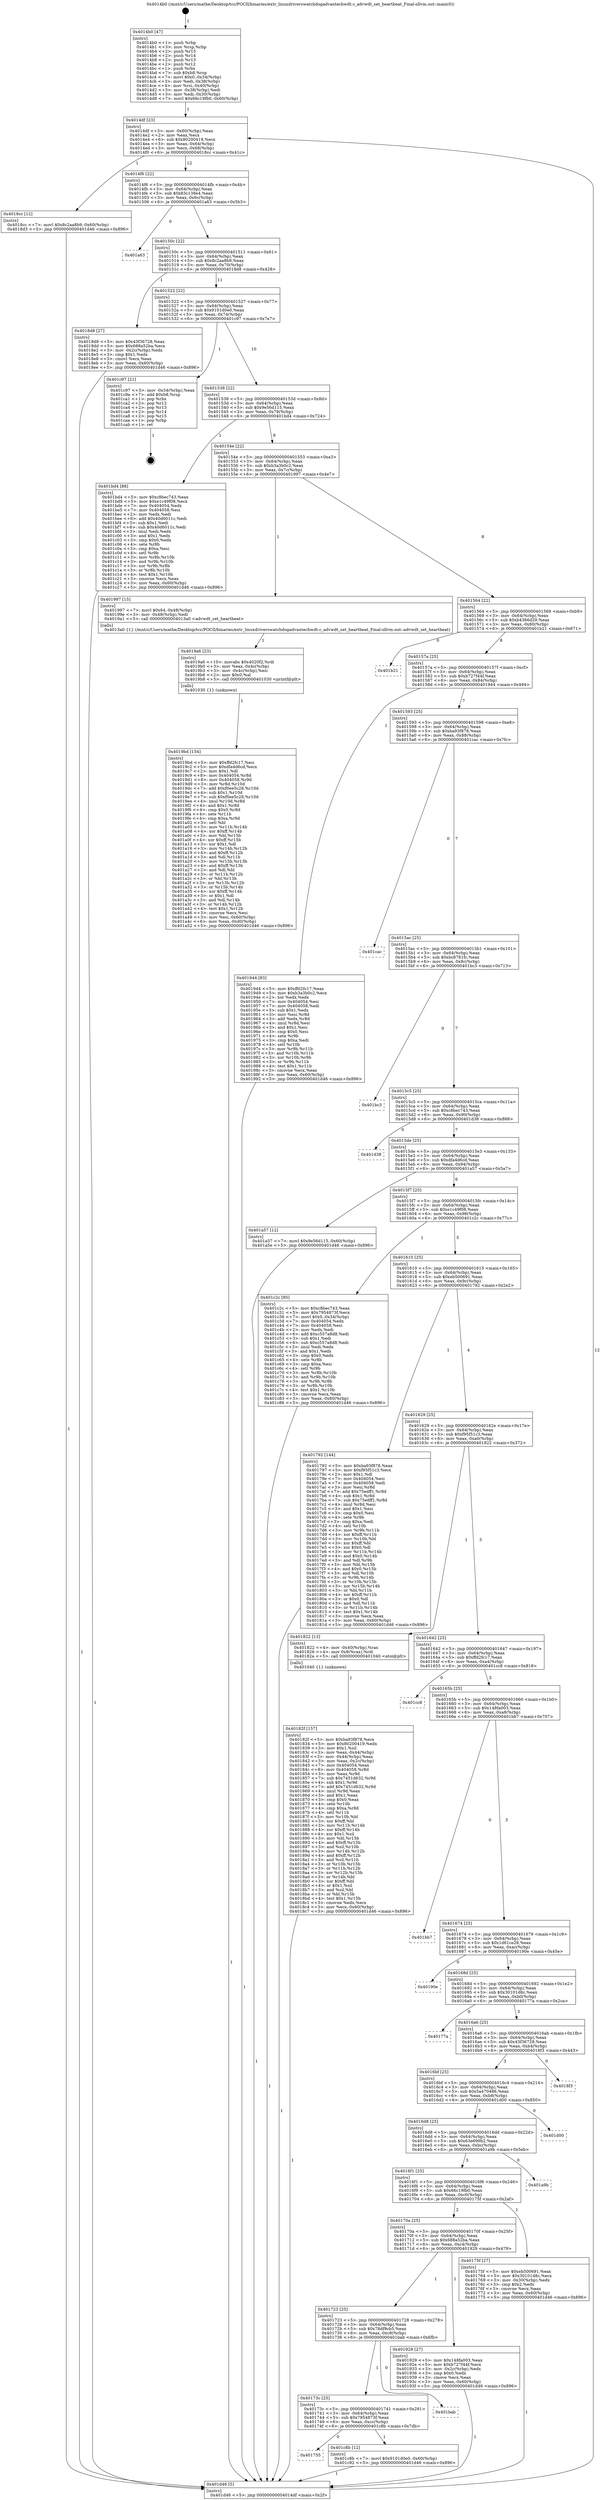 digraph "0x4014b0" {
  label = "0x4014b0 (/mnt/c/Users/mathe/Desktop/tcc/POCII/binaries/extr_linuxdriverswatchdogadvantechwdt.c_advwdt_set_heartbeat_Final-ollvm.out::main(0))"
  labelloc = "t"
  node[shape=record]

  Entry [label="",width=0.3,height=0.3,shape=circle,fillcolor=black,style=filled]
  "0x4014df" [label="{
     0x4014df [23]\l
     | [instrs]\l
     &nbsp;&nbsp;0x4014df \<+3\>: mov -0x60(%rbp),%eax\l
     &nbsp;&nbsp;0x4014e2 \<+2\>: mov %eax,%ecx\l
     &nbsp;&nbsp;0x4014e4 \<+6\>: sub $0x80200419,%ecx\l
     &nbsp;&nbsp;0x4014ea \<+3\>: mov %eax,-0x64(%rbp)\l
     &nbsp;&nbsp;0x4014ed \<+3\>: mov %ecx,-0x68(%rbp)\l
     &nbsp;&nbsp;0x4014f0 \<+6\>: je 00000000004018cc \<main+0x41c\>\l
  }"]
  "0x4018cc" [label="{
     0x4018cc [12]\l
     | [instrs]\l
     &nbsp;&nbsp;0x4018cc \<+7\>: movl $0x8c2aa8b9,-0x60(%rbp)\l
     &nbsp;&nbsp;0x4018d3 \<+5\>: jmp 0000000000401d46 \<main+0x896\>\l
  }"]
  "0x4014f6" [label="{
     0x4014f6 [22]\l
     | [instrs]\l
     &nbsp;&nbsp;0x4014f6 \<+5\>: jmp 00000000004014fb \<main+0x4b\>\l
     &nbsp;&nbsp;0x4014fb \<+3\>: mov -0x64(%rbp),%eax\l
     &nbsp;&nbsp;0x4014fe \<+5\>: sub $0x83c138e4,%eax\l
     &nbsp;&nbsp;0x401503 \<+3\>: mov %eax,-0x6c(%rbp)\l
     &nbsp;&nbsp;0x401506 \<+6\>: je 0000000000401a63 \<main+0x5b3\>\l
  }"]
  Exit [label="",width=0.3,height=0.3,shape=circle,fillcolor=black,style=filled,peripheries=2]
  "0x401a63" [label="{
     0x401a63\l
  }", style=dashed]
  "0x40150c" [label="{
     0x40150c [22]\l
     | [instrs]\l
     &nbsp;&nbsp;0x40150c \<+5\>: jmp 0000000000401511 \<main+0x61\>\l
     &nbsp;&nbsp;0x401511 \<+3\>: mov -0x64(%rbp),%eax\l
     &nbsp;&nbsp;0x401514 \<+5\>: sub $0x8c2aa8b9,%eax\l
     &nbsp;&nbsp;0x401519 \<+3\>: mov %eax,-0x70(%rbp)\l
     &nbsp;&nbsp;0x40151c \<+6\>: je 00000000004018d8 \<main+0x428\>\l
  }"]
  "0x401755" [label="{
     0x401755\l
  }", style=dashed]
  "0x4018d8" [label="{
     0x4018d8 [27]\l
     | [instrs]\l
     &nbsp;&nbsp;0x4018d8 \<+5\>: mov $0x43f36728,%eax\l
     &nbsp;&nbsp;0x4018dd \<+5\>: mov $0x688a52ba,%ecx\l
     &nbsp;&nbsp;0x4018e2 \<+3\>: mov -0x2c(%rbp),%edx\l
     &nbsp;&nbsp;0x4018e5 \<+3\>: cmp $0x1,%edx\l
     &nbsp;&nbsp;0x4018e8 \<+3\>: cmovl %ecx,%eax\l
     &nbsp;&nbsp;0x4018eb \<+3\>: mov %eax,-0x60(%rbp)\l
     &nbsp;&nbsp;0x4018ee \<+5\>: jmp 0000000000401d46 \<main+0x896\>\l
  }"]
  "0x401522" [label="{
     0x401522 [22]\l
     | [instrs]\l
     &nbsp;&nbsp;0x401522 \<+5\>: jmp 0000000000401527 \<main+0x77\>\l
     &nbsp;&nbsp;0x401527 \<+3\>: mov -0x64(%rbp),%eax\l
     &nbsp;&nbsp;0x40152a \<+5\>: sub $0x9101d0e0,%eax\l
     &nbsp;&nbsp;0x40152f \<+3\>: mov %eax,-0x74(%rbp)\l
     &nbsp;&nbsp;0x401532 \<+6\>: je 0000000000401c97 \<main+0x7e7\>\l
  }"]
  "0x401c8b" [label="{
     0x401c8b [12]\l
     | [instrs]\l
     &nbsp;&nbsp;0x401c8b \<+7\>: movl $0x9101d0e0,-0x60(%rbp)\l
     &nbsp;&nbsp;0x401c92 \<+5\>: jmp 0000000000401d46 \<main+0x896\>\l
  }"]
  "0x401c97" [label="{
     0x401c97 [21]\l
     | [instrs]\l
     &nbsp;&nbsp;0x401c97 \<+3\>: mov -0x34(%rbp),%eax\l
     &nbsp;&nbsp;0x401c9a \<+7\>: add $0xb8,%rsp\l
     &nbsp;&nbsp;0x401ca1 \<+1\>: pop %rbx\l
     &nbsp;&nbsp;0x401ca2 \<+2\>: pop %r12\l
     &nbsp;&nbsp;0x401ca4 \<+2\>: pop %r13\l
     &nbsp;&nbsp;0x401ca6 \<+2\>: pop %r14\l
     &nbsp;&nbsp;0x401ca8 \<+2\>: pop %r15\l
     &nbsp;&nbsp;0x401caa \<+1\>: pop %rbp\l
     &nbsp;&nbsp;0x401cab \<+1\>: ret\l
  }"]
  "0x401538" [label="{
     0x401538 [22]\l
     | [instrs]\l
     &nbsp;&nbsp;0x401538 \<+5\>: jmp 000000000040153d \<main+0x8d\>\l
     &nbsp;&nbsp;0x40153d \<+3\>: mov -0x64(%rbp),%eax\l
     &nbsp;&nbsp;0x401540 \<+5\>: sub $0x9e56d115,%eax\l
     &nbsp;&nbsp;0x401545 \<+3\>: mov %eax,-0x78(%rbp)\l
     &nbsp;&nbsp;0x401548 \<+6\>: je 0000000000401bd4 \<main+0x724\>\l
  }"]
  "0x40173c" [label="{
     0x40173c [25]\l
     | [instrs]\l
     &nbsp;&nbsp;0x40173c \<+5\>: jmp 0000000000401741 \<main+0x291\>\l
     &nbsp;&nbsp;0x401741 \<+3\>: mov -0x64(%rbp),%eax\l
     &nbsp;&nbsp;0x401744 \<+5\>: sub $0x7954873f,%eax\l
     &nbsp;&nbsp;0x401749 \<+6\>: mov %eax,-0xcc(%rbp)\l
     &nbsp;&nbsp;0x40174f \<+6\>: je 0000000000401c8b \<main+0x7db\>\l
  }"]
  "0x401bd4" [label="{
     0x401bd4 [88]\l
     | [instrs]\l
     &nbsp;&nbsp;0x401bd4 \<+5\>: mov $0xc8bec743,%eax\l
     &nbsp;&nbsp;0x401bd9 \<+5\>: mov $0xe1c49f08,%ecx\l
     &nbsp;&nbsp;0x401bde \<+7\>: mov 0x404054,%edx\l
     &nbsp;&nbsp;0x401be5 \<+7\>: mov 0x404058,%esi\l
     &nbsp;&nbsp;0x401bec \<+2\>: mov %edx,%edi\l
     &nbsp;&nbsp;0x401bee \<+6\>: add $0x40d6011c,%edi\l
     &nbsp;&nbsp;0x401bf4 \<+3\>: sub $0x1,%edi\l
     &nbsp;&nbsp;0x401bf7 \<+6\>: sub $0x40d6011c,%edi\l
     &nbsp;&nbsp;0x401bfd \<+3\>: imul %edi,%edx\l
     &nbsp;&nbsp;0x401c00 \<+3\>: and $0x1,%edx\l
     &nbsp;&nbsp;0x401c03 \<+3\>: cmp $0x0,%edx\l
     &nbsp;&nbsp;0x401c06 \<+4\>: sete %r8b\l
     &nbsp;&nbsp;0x401c0a \<+3\>: cmp $0xa,%esi\l
     &nbsp;&nbsp;0x401c0d \<+4\>: setl %r9b\l
     &nbsp;&nbsp;0x401c11 \<+3\>: mov %r8b,%r10b\l
     &nbsp;&nbsp;0x401c14 \<+3\>: and %r9b,%r10b\l
     &nbsp;&nbsp;0x401c17 \<+3\>: xor %r9b,%r8b\l
     &nbsp;&nbsp;0x401c1a \<+3\>: or %r8b,%r10b\l
     &nbsp;&nbsp;0x401c1d \<+4\>: test $0x1,%r10b\l
     &nbsp;&nbsp;0x401c21 \<+3\>: cmovne %ecx,%eax\l
     &nbsp;&nbsp;0x401c24 \<+3\>: mov %eax,-0x60(%rbp)\l
     &nbsp;&nbsp;0x401c27 \<+5\>: jmp 0000000000401d46 \<main+0x896\>\l
  }"]
  "0x40154e" [label="{
     0x40154e [22]\l
     | [instrs]\l
     &nbsp;&nbsp;0x40154e \<+5\>: jmp 0000000000401553 \<main+0xa3\>\l
     &nbsp;&nbsp;0x401553 \<+3\>: mov -0x64(%rbp),%eax\l
     &nbsp;&nbsp;0x401556 \<+5\>: sub $0xb3a3b0c2,%eax\l
     &nbsp;&nbsp;0x40155b \<+3\>: mov %eax,-0x7c(%rbp)\l
     &nbsp;&nbsp;0x40155e \<+6\>: je 0000000000401997 \<main+0x4e7\>\l
  }"]
  "0x401bab" [label="{
     0x401bab\l
  }", style=dashed]
  "0x401997" [label="{
     0x401997 [15]\l
     | [instrs]\l
     &nbsp;&nbsp;0x401997 \<+7\>: movl $0x64,-0x48(%rbp)\l
     &nbsp;&nbsp;0x40199e \<+3\>: mov -0x48(%rbp),%edi\l
     &nbsp;&nbsp;0x4019a1 \<+5\>: call 00000000004013a0 \<advwdt_set_heartbeat\>\l
     | [calls]\l
     &nbsp;&nbsp;0x4013a0 \{1\} (/mnt/c/Users/mathe/Desktop/tcc/POCII/binaries/extr_linuxdriverswatchdogadvantechwdt.c_advwdt_set_heartbeat_Final-ollvm.out::advwdt_set_heartbeat)\l
  }"]
  "0x401564" [label="{
     0x401564 [22]\l
     | [instrs]\l
     &nbsp;&nbsp;0x401564 \<+5\>: jmp 0000000000401569 \<main+0xb9\>\l
     &nbsp;&nbsp;0x401569 \<+3\>: mov -0x64(%rbp),%eax\l
     &nbsp;&nbsp;0x40156c \<+5\>: sub $0xb4366d29,%eax\l
     &nbsp;&nbsp;0x401571 \<+3\>: mov %eax,-0x80(%rbp)\l
     &nbsp;&nbsp;0x401574 \<+6\>: je 0000000000401b21 \<main+0x671\>\l
  }"]
  "0x4019bd" [label="{
     0x4019bd [154]\l
     | [instrs]\l
     &nbsp;&nbsp;0x4019bd \<+5\>: mov $0xffd2fc17,%esi\l
     &nbsp;&nbsp;0x4019c2 \<+5\>: mov $0xdfa4d6cd,%ecx\l
     &nbsp;&nbsp;0x4019c7 \<+2\>: mov $0x1,%dl\l
     &nbsp;&nbsp;0x4019c9 \<+8\>: mov 0x404054,%r8d\l
     &nbsp;&nbsp;0x4019d1 \<+8\>: mov 0x404058,%r9d\l
     &nbsp;&nbsp;0x4019d9 \<+3\>: mov %r8d,%r10d\l
     &nbsp;&nbsp;0x4019dc \<+7\>: add $0xf0ee5c28,%r10d\l
     &nbsp;&nbsp;0x4019e3 \<+4\>: sub $0x1,%r10d\l
     &nbsp;&nbsp;0x4019e7 \<+7\>: sub $0xf0ee5c28,%r10d\l
     &nbsp;&nbsp;0x4019ee \<+4\>: imul %r10d,%r8d\l
     &nbsp;&nbsp;0x4019f2 \<+4\>: and $0x1,%r8d\l
     &nbsp;&nbsp;0x4019f6 \<+4\>: cmp $0x0,%r8d\l
     &nbsp;&nbsp;0x4019fa \<+4\>: sete %r11b\l
     &nbsp;&nbsp;0x4019fe \<+4\>: cmp $0xa,%r9d\l
     &nbsp;&nbsp;0x401a02 \<+3\>: setl %bl\l
     &nbsp;&nbsp;0x401a05 \<+3\>: mov %r11b,%r14b\l
     &nbsp;&nbsp;0x401a08 \<+4\>: xor $0xff,%r14b\l
     &nbsp;&nbsp;0x401a0c \<+3\>: mov %bl,%r15b\l
     &nbsp;&nbsp;0x401a0f \<+4\>: xor $0xff,%r15b\l
     &nbsp;&nbsp;0x401a13 \<+3\>: xor $0x1,%dl\l
     &nbsp;&nbsp;0x401a16 \<+3\>: mov %r14b,%r12b\l
     &nbsp;&nbsp;0x401a19 \<+4\>: and $0xff,%r12b\l
     &nbsp;&nbsp;0x401a1d \<+3\>: and %dl,%r11b\l
     &nbsp;&nbsp;0x401a20 \<+3\>: mov %r15b,%r13b\l
     &nbsp;&nbsp;0x401a23 \<+4\>: and $0xff,%r13b\l
     &nbsp;&nbsp;0x401a27 \<+2\>: and %dl,%bl\l
     &nbsp;&nbsp;0x401a29 \<+3\>: or %r11b,%r12b\l
     &nbsp;&nbsp;0x401a2c \<+3\>: or %bl,%r13b\l
     &nbsp;&nbsp;0x401a2f \<+3\>: xor %r13b,%r12b\l
     &nbsp;&nbsp;0x401a32 \<+3\>: or %r15b,%r14b\l
     &nbsp;&nbsp;0x401a35 \<+4\>: xor $0xff,%r14b\l
     &nbsp;&nbsp;0x401a39 \<+3\>: or $0x1,%dl\l
     &nbsp;&nbsp;0x401a3c \<+3\>: and %dl,%r14b\l
     &nbsp;&nbsp;0x401a3f \<+3\>: or %r14b,%r12b\l
     &nbsp;&nbsp;0x401a42 \<+4\>: test $0x1,%r12b\l
     &nbsp;&nbsp;0x401a46 \<+3\>: cmovne %ecx,%esi\l
     &nbsp;&nbsp;0x401a49 \<+3\>: mov %esi,-0x60(%rbp)\l
     &nbsp;&nbsp;0x401a4c \<+6\>: mov %eax,-0xd0(%rbp)\l
     &nbsp;&nbsp;0x401a52 \<+5\>: jmp 0000000000401d46 \<main+0x896\>\l
  }"]
  "0x401b21" [label="{
     0x401b21\l
  }", style=dashed]
  "0x40157a" [label="{
     0x40157a [25]\l
     | [instrs]\l
     &nbsp;&nbsp;0x40157a \<+5\>: jmp 000000000040157f \<main+0xcf\>\l
     &nbsp;&nbsp;0x40157f \<+3\>: mov -0x64(%rbp),%eax\l
     &nbsp;&nbsp;0x401582 \<+5\>: sub $0xb727f44f,%eax\l
     &nbsp;&nbsp;0x401587 \<+6\>: mov %eax,-0x84(%rbp)\l
     &nbsp;&nbsp;0x40158d \<+6\>: je 0000000000401944 \<main+0x494\>\l
  }"]
  "0x4019a6" [label="{
     0x4019a6 [23]\l
     | [instrs]\l
     &nbsp;&nbsp;0x4019a6 \<+10\>: movabs $0x4020f2,%rdi\l
     &nbsp;&nbsp;0x4019b0 \<+3\>: mov %eax,-0x4c(%rbp)\l
     &nbsp;&nbsp;0x4019b3 \<+3\>: mov -0x4c(%rbp),%esi\l
     &nbsp;&nbsp;0x4019b6 \<+2\>: mov $0x0,%al\l
     &nbsp;&nbsp;0x4019b8 \<+5\>: call 0000000000401030 \<printf@plt\>\l
     | [calls]\l
     &nbsp;&nbsp;0x401030 \{1\} (unknown)\l
  }"]
  "0x401944" [label="{
     0x401944 [83]\l
     | [instrs]\l
     &nbsp;&nbsp;0x401944 \<+5\>: mov $0xffd2fc17,%eax\l
     &nbsp;&nbsp;0x401949 \<+5\>: mov $0xb3a3b0c2,%ecx\l
     &nbsp;&nbsp;0x40194e \<+2\>: xor %edx,%edx\l
     &nbsp;&nbsp;0x401950 \<+7\>: mov 0x404054,%esi\l
     &nbsp;&nbsp;0x401957 \<+7\>: mov 0x404058,%edi\l
     &nbsp;&nbsp;0x40195e \<+3\>: sub $0x1,%edx\l
     &nbsp;&nbsp;0x401961 \<+3\>: mov %esi,%r8d\l
     &nbsp;&nbsp;0x401964 \<+3\>: add %edx,%r8d\l
     &nbsp;&nbsp;0x401967 \<+4\>: imul %r8d,%esi\l
     &nbsp;&nbsp;0x40196b \<+3\>: and $0x1,%esi\l
     &nbsp;&nbsp;0x40196e \<+3\>: cmp $0x0,%esi\l
     &nbsp;&nbsp;0x401971 \<+4\>: sete %r9b\l
     &nbsp;&nbsp;0x401975 \<+3\>: cmp $0xa,%edi\l
     &nbsp;&nbsp;0x401978 \<+4\>: setl %r10b\l
     &nbsp;&nbsp;0x40197c \<+3\>: mov %r9b,%r11b\l
     &nbsp;&nbsp;0x40197f \<+3\>: and %r10b,%r11b\l
     &nbsp;&nbsp;0x401982 \<+3\>: xor %r10b,%r9b\l
     &nbsp;&nbsp;0x401985 \<+3\>: or %r9b,%r11b\l
     &nbsp;&nbsp;0x401988 \<+4\>: test $0x1,%r11b\l
     &nbsp;&nbsp;0x40198c \<+3\>: cmovne %ecx,%eax\l
     &nbsp;&nbsp;0x40198f \<+3\>: mov %eax,-0x60(%rbp)\l
     &nbsp;&nbsp;0x401992 \<+5\>: jmp 0000000000401d46 \<main+0x896\>\l
  }"]
  "0x401593" [label="{
     0x401593 [25]\l
     | [instrs]\l
     &nbsp;&nbsp;0x401593 \<+5\>: jmp 0000000000401598 \<main+0xe8\>\l
     &nbsp;&nbsp;0x401598 \<+3\>: mov -0x64(%rbp),%eax\l
     &nbsp;&nbsp;0x40159b \<+5\>: sub $0xba93f878,%eax\l
     &nbsp;&nbsp;0x4015a0 \<+6\>: mov %eax,-0x88(%rbp)\l
     &nbsp;&nbsp;0x4015a6 \<+6\>: je 0000000000401cac \<main+0x7fc\>\l
  }"]
  "0x401723" [label="{
     0x401723 [25]\l
     | [instrs]\l
     &nbsp;&nbsp;0x401723 \<+5\>: jmp 0000000000401728 \<main+0x278\>\l
     &nbsp;&nbsp;0x401728 \<+3\>: mov -0x64(%rbp),%eax\l
     &nbsp;&nbsp;0x40172b \<+5\>: sub $0x78df9cb5,%eax\l
     &nbsp;&nbsp;0x401730 \<+6\>: mov %eax,-0xc8(%rbp)\l
     &nbsp;&nbsp;0x401736 \<+6\>: je 0000000000401bab \<main+0x6fb\>\l
  }"]
  "0x401cac" [label="{
     0x401cac\l
  }", style=dashed]
  "0x4015ac" [label="{
     0x4015ac [25]\l
     | [instrs]\l
     &nbsp;&nbsp;0x4015ac \<+5\>: jmp 00000000004015b1 \<main+0x101\>\l
     &nbsp;&nbsp;0x4015b1 \<+3\>: mov -0x64(%rbp),%eax\l
     &nbsp;&nbsp;0x4015b4 \<+5\>: sub $0xbc8781fc,%eax\l
     &nbsp;&nbsp;0x4015b9 \<+6\>: mov %eax,-0x8c(%rbp)\l
     &nbsp;&nbsp;0x4015bf \<+6\>: je 0000000000401bc3 \<main+0x713\>\l
  }"]
  "0x401929" [label="{
     0x401929 [27]\l
     | [instrs]\l
     &nbsp;&nbsp;0x401929 \<+5\>: mov $0x148fa003,%eax\l
     &nbsp;&nbsp;0x40192e \<+5\>: mov $0xb727f44f,%ecx\l
     &nbsp;&nbsp;0x401933 \<+3\>: mov -0x2c(%rbp),%edx\l
     &nbsp;&nbsp;0x401936 \<+3\>: cmp $0x0,%edx\l
     &nbsp;&nbsp;0x401939 \<+3\>: cmove %ecx,%eax\l
     &nbsp;&nbsp;0x40193c \<+3\>: mov %eax,-0x60(%rbp)\l
     &nbsp;&nbsp;0x40193f \<+5\>: jmp 0000000000401d46 \<main+0x896\>\l
  }"]
  "0x401bc3" [label="{
     0x401bc3\l
  }", style=dashed]
  "0x4015c5" [label="{
     0x4015c5 [25]\l
     | [instrs]\l
     &nbsp;&nbsp;0x4015c5 \<+5\>: jmp 00000000004015ca \<main+0x11a\>\l
     &nbsp;&nbsp;0x4015ca \<+3\>: mov -0x64(%rbp),%eax\l
     &nbsp;&nbsp;0x4015cd \<+5\>: sub $0xc8bec743,%eax\l
     &nbsp;&nbsp;0x4015d2 \<+6\>: mov %eax,-0x90(%rbp)\l
     &nbsp;&nbsp;0x4015d8 \<+6\>: je 0000000000401d38 \<main+0x888\>\l
  }"]
  "0x40182f" [label="{
     0x40182f [157]\l
     | [instrs]\l
     &nbsp;&nbsp;0x40182f \<+5\>: mov $0xba93f878,%ecx\l
     &nbsp;&nbsp;0x401834 \<+5\>: mov $0x80200419,%edx\l
     &nbsp;&nbsp;0x401839 \<+3\>: mov $0x1,%sil\l
     &nbsp;&nbsp;0x40183c \<+3\>: mov %eax,-0x44(%rbp)\l
     &nbsp;&nbsp;0x40183f \<+3\>: mov -0x44(%rbp),%eax\l
     &nbsp;&nbsp;0x401842 \<+3\>: mov %eax,-0x2c(%rbp)\l
     &nbsp;&nbsp;0x401845 \<+7\>: mov 0x404054,%eax\l
     &nbsp;&nbsp;0x40184c \<+8\>: mov 0x404058,%r8d\l
     &nbsp;&nbsp;0x401854 \<+3\>: mov %eax,%r9d\l
     &nbsp;&nbsp;0x401857 \<+7\>: sub $0x7451d632,%r9d\l
     &nbsp;&nbsp;0x40185e \<+4\>: sub $0x1,%r9d\l
     &nbsp;&nbsp;0x401862 \<+7\>: add $0x7451d632,%r9d\l
     &nbsp;&nbsp;0x401869 \<+4\>: imul %r9d,%eax\l
     &nbsp;&nbsp;0x40186d \<+3\>: and $0x1,%eax\l
     &nbsp;&nbsp;0x401870 \<+3\>: cmp $0x0,%eax\l
     &nbsp;&nbsp;0x401873 \<+4\>: sete %r10b\l
     &nbsp;&nbsp;0x401877 \<+4\>: cmp $0xa,%r8d\l
     &nbsp;&nbsp;0x40187b \<+4\>: setl %r11b\l
     &nbsp;&nbsp;0x40187f \<+3\>: mov %r10b,%bl\l
     &nbsp;&nbsp;0x401882 \<+3\>: xor $0xff,%bl\l
     &nbsp;&nbsp;0x401885 \<+3\>: mov %r11b,%r14b\l
     &nbsp;&nbsp;0x401888 \<+4\>: xor $0xff,%r14b\l
     &nbsp;&nbsp;0x40188c \<+4\>: xor $0x1,%sil\l
     &nbsp;&nbsp;0x401890 \<+3\>: mov %bl,%r15b\l
     &nbsp;&nbsp;0x401893 \<+4\>: and $0xff,%r15b\l
     &nbsp;&nbsp;0x401897 \<+3\>: and %sil,%r10b\l
     &nbsp;&nbsp;0x40189a \<+3\>: mov %r14b,%r12b\l
     &nbsp;&nbsp;0x40189d \<+4\>: and $0xff,%r12b\l
     &nbsp;&nbsp;0x4018a1 \<+3\>: and %sil,%r11b\l
     &nbsp;&nbsp;0x4018a4 \<+3\>: or %r10b,%r15b\l
     &nbsp;&nbsp;0x4018a7 \<+3\>: or %r11b,%r12b\l
     &nbsp;&nbsp;0x4018aa \<+3\>: xor %r12b,%r15b\l
     &nbsp;&nbsp;0x4018ad \<+3\>: or %r14b,%bl\l
     &nbsp;&nbsp;0x4018b0 \<+3\>: xor $0xff,%bl\l
     &nbsp;&nbsp;0x4018b3 \<+4\>: or $0x1,%sil\l
     &nbsp;&nbsp;0x4018b7 \<+3\>: and %sil,%bl\l
     &nbsp;&nbsp;0x4018ba \<+3\>: or %bl,%r15b\l
     &nbsp;&nbsp;0x4018bd \<+4\>: test $0x1,%r15b\l
     &nbsp;&nbsp;0x4018c1 \<+3\>: cmovne %edx,%ecx\l
     &nbsp;&nbsp;0x4018c4 \<+3\>: mov %ecx,-0x60(%rbp)\l
     &nbsp;&nbsp;0x4018c7 \<+5\>: jmp 0000000000401d46 \<main+0x896\>\l
  }"]
  "0x401d38" [label="{
     0x401d38\l
  }", style=dashed]
  "0x4015de" [label="{
     0x4015de [25]\l
     | [instrs]\l
     &nbsp;&nbsp;0x4015de \<+5\>: jmp 00000000004015e3 \<main+0x133\>\l
     &nbsp;&nbsp;0x4015e3 \<+3\>: mov -0x64(%rbp),%eax\l
     &nbsp;&nbsp;0x4015e6 \<+5\>: sub $0xdfa4d6cd,%eax\l
     &nbsp;&nbsp;0x4015eb \<+6\>: mov %eax,-0x94(%rbp)\l
     &nbsp;&nbsp;0x4015f1 \<+6\>: je 0000000000401a57 \<main+0x5a7\>\l
  }"]
  "0x4014b0" [label="{
     0x4014b0 [47]\l
     | [instrs]\l
     &nbsp;&nbsp;0x4014b0 \<+1\>: push %rbp\l
     &nbsp;&nbsp;0x4014b1 \<+3\>: mov %rsp,%rbp\l
     &nbsp;&nbsp;0x4014b4 \<+2\>: push %r15\l
     &nbsp;&nbsp;0x4014b6 \<+2\>: push %r14\l
     &nbsp;&nbsp;0x4014b8 \<+2\>: push %r13\l
     &nbsp;&nbsp;0x4014ba \<+2\>: push %r12\l
     &nbsp;&nbsp;0x4014bc \<+1\>: push %rbx\l
     &nbsp;&nbsp;0x4014bd \<+7\>: sub $0xb8,%rsp\l
     &nbsp;&nbsp;0x4014c4 \<+7\>: movl $0x0,-0x34(%rbp)\l
     &nbsp;&nbsp;0x4014cb \<+3\>: mov %edi,-0x38(%rbp)\l
     &nbsp;&nbsp;0x4014ce \<+4\>: mov %rsi,-0x40(%rbp)\l
     &nbsp;&nbsp;0x4014d2 \<+3\>: mov -0x38(%rbp),%edi\l
     &nbsp;&nbsp;0x4014d5 \<+3\>: mov %edi,-0x30(%rbp)\l
     &nbsp;&nbsp;0x4014d8 \<+7\>: movl $0x66c19fb0,-0x60(%rbp)\l
  }"]
  "0x401a57" [label="{
     0x401a57 [12]\l
     | [instrs]\l
     &nbsp;&nbsp;0x401a57 \<+7\>: movl $0x9e56d115,-0x60(%rbp)\l
     &nbsp;&nbsp;0x401a5e \<+5\>: jmp 0000000000401d46 \<main+0x896\>\l
  }"]
  "0x4015f7" [label="{
     0x4015f7 [25]\l
     | [instrs]\l
     &nbsp;&nbsp;0x4015f7 \<+5\>: jmp 00000000004015fc \<main+0x14c\>\l
     &nbsp;&nbsp;0x4015fc \<+3\>: mov -0x64(%rbp),%eax\l
     &nbsp;&nbsp;0x4015ff \<+5\>: sub $0xe1c49f08,%eax\l
     &nbsp;&nbsp;0x401604 \<+6\>: mov %eax,-0x98(%rbp)\l
     &nbsp;&nbsp;0x40160a \<+6\>: je 0000000000401c2c \<main+0x77c\>\l
  }"]
  "0x401d46" [label="{
     0x401d46 [5]\l
     | [instrs]\l
     &nbsp;&nbsp;0x401d46 \<+5\>: jmp 00000000004014df \<main+0x2f\>\l
  }"]
  "0x401c2c" [label="{
     0x401c2c [95]\l
     | [instrs]\l
     &nbsp;&nbsp;0x401c2c \<+5\>: mov $0xc8bec743,%eax\l
     &nbsp;&nbsp;0x401c31 \<+5\>: mov $0x7954873f,%ecx\l
     &nbsp;&nbsp;0x401c36 \<+7\>: movl $0x0,-0x34(%rbp)\l
     &nbsp;&nbsp;0x401c3d \<+7\>: mov 0x404054,%edx\l
     &nbsp;&nbsp;0x401c44 \<+7\>: mov 0x404058,%esi\l
     &nbsp;&nbsp;0x401c4b \<+2\>: mov %edx,%edi\l
     &nbsp;&nbsp;0x401c4d \<+6\>: add $0xc557a8d8,%edi\l
     &nbsp;&nbsp;0x401c53 \<+3\>: sub $0x1,%edi\l
     &nbsp;&nbsp;0x401c56 \<+6\>: sub $0xc557a8d8,%edi\l
     &nbsp;&nbsp;0x401c5c \<+3\>: imul %edi,%edx\l
     &nbsp;&nbsp;0x401c5f \<+3\>: and $0x1,%edx\l
     &nbsp;&nbsp;0x401c62 \<+3\>: cmp $0x0,%edx\l
     &nbsp;&nbsp;0x401c65 \<+4\>: sete %r8b\l
     &nbsp;&nbsp;0x401c69 \<+3\>: cmp $0xa,%esi\l
     &nbsp;&nbsp;0x401c6c \<+4\>: setl %r9b\l
     &nbsp;&nbsp;0x401c70 \<+3\>: mov %r8b,%r10b\l
     &nbsp;&nbsp;0x401c73 \<+3\>: and %r9b,%r10b\l
     &nbsp;&nbsp;0x401c76 \<+3\>: xor %r9b,%r8b\l
     &nbsp;&nbsp;0x401c79 \<+3\>: or %r8b,%r10b\l
     &nbsp;&nbsp;0x401c7c \<+4\>: test $0x1,%r10b\l
     &nbsp;&nbsp;0x401c80 \<+3\>: cmovne %ecx,%eax\l
     &nbsp;&nbsp;0x401c83 \<+3\>: mov %eax,-0x60(%rbp)\l
     &nbsp;&nbsp;0x401c86 \<+5\>: jmp 0000000000401d46 \<main+0x896\>\l
  }"]
  "0x401610" [label="{
     0x401610 [25]\l
     | [instrs]\l
     &nbsp;&nbsp;0x401610 \<+5\>: jmp 0000000000401615 \<main+0x165\>\l
     &nbsp;&nbsp;0x401615 \<+3\>: mov -0x64(%rbp),%eax\l
     &nbsp;&nbsp;0x401618 \<+5\>: sub $0xeb500691,%eax\l
     &nbsp;&nbsp;0x40161d \<+6\>: mov %eax,-0x9c(%rbp)\l
     &nbsp;&nbsp;0x401623 \<+6\>: je 0000000000401792 \<main+0x2e2\>\l
  }"]
  "0x40170a" [label="{
     0x40170a [25]\l
     | [instrs]\l
     &nbsp;&nbsp;0x40170a \<+5\>: jmp 000000000040170f \<main+0x25f\>\l
     &nbsp;&nbsp;0x40170f \<+3\>: mov -0x64(%rbp),%eax\l
     &nbsp;&nbsp;0x401712 \<+5\>: sub $0x688a52ba,%eax\l
     &nbsp;&nbsp;0x401717 \<+6\>: mov %eax,-0xc4(%rbp)\l
     &nbsp;&nbsp;0x40171d \<+6\>: je 0000000000401929 \<main+0x479\>\l
  }"]
  "0x401792" [label="{
     0x401792 [144]\l
     | [instrs]\l
     &nbsp;&nbsp;0x401792 \<+5\>: mov $0xba93f878,%eax\l
     &nbsp;&nbsp;0x401797 \<+5\>: mov $0xf95f51c3,%ecx\l
     &nbsp;&nbsp;0x40179c \<+2\>: mov $0x1,%dl\l
     &nbsp;&nbsp;0x40179e \<+7\>: mov 0x404054,%esi\l
     &nbsp;&nbsp;0x4017a5 \<+7\>: mov 0x404058,%edi\l
     &nbsp;&nbsp;0x4017ac \<+3\>: mov %esi,%r8d\l
     &nbsp;&nbsp;0x4017af \<+7\>: add $0x75edff1,%r8d\l
     &nbsp;&nbsp;0x4017b6 \<+4\>: sub $0x1,%r8d\l
     &nbsp;&nbsp;0x4017ba \<+7\>: sub $0x75edff1,%r8d\l
     &nbsp;&nbsp;0x4017c1 \<+4\>: imul %r8d,%esi\l
     &nbsp;&nbsp;0x4017c5 \<+3\>: and $0x1,%esi\l
     &nbsp;&nbsp;0x4017c8 \<+3\>: cmp $0x0,%esi\l
     &nbsp;&nbsp;0x4017cb \<+4\>: sete %r9b\l
     &nbsp;&nbsp;0x4017cf \<+3\>: cmp $0xa,%edi\l
     &nbsp;&nbsp;0x4017d2 \<+4\>: setl %r10b\l
     &nbsp;&nbsp;0x4017d6 \<+3\>: mov %r9b,%r11b\l
     &nbsp;&nbsp;0x4017d9 \<+4\>: xor $0xff,%r11b\l
     &nbsp;&nbsp;0x4017dd \<+3\>: mov %r10b,%bl\l
     &nbsp;&nbsp;0x4017e0 \<+3\>: xor $0xff,%bl\l
     &nbsp;&nbsp;0x4017e3 \<+3\>: xor $0x0,%dl\l
     &nbsp;&nbsp;0x4017e6 \<+3\>: mov %r11b,%r14b\l
     &nbsp;&nbsp;0x4017e9 \<+4\>: and $0x0,%r14b\l
     &nbsp;&nbsp;0x4017ed \<+3\>: and %dl,%r9b\l
     &nbsp;&nbsp;0x4017f0 \<+3\>: mov %bl,%r15b\l
     &nbsp;&nbsp;0x4017f3 \<+4\>: and $0x0,%r15b\l
     &nbsp;&nbsp;0x4017f7 \<+3\>: and %dl,%r10b\l
     &nbsp;&nbsp;0x4017fa \<+3\>: or %r9b,%r14b\l
     &nbsp;&nbsp;0x4017fd \<+3\>: or %r10b,%r15b\l
     &nbsp;&nbsp;0x401800 \<+3\>: xor %r15b,%r14b\l
     &nbsp;&nbsp;0x401803 \<+3\>: or %bl,%r11b\l
     &nbsp;&nbsp;0x401806 \<+4\>: xor $0xff,%r11b\l
     &nbsp;&nbsp;0x40180a \<+3\>: or $0x0,%dl\l
     &nbsp;&nbsp;0x40180d \<+3\>: and %dl,%r11b\l
     &nbsp;&nbsp;0x401810 \<+3\>: or %r11b,%r14b\l
     &nbsp;&nbsp;0x401813 \<+4\>: test $0x1,%r14b\l
     &nbsp;&nbsp;0x401817 \<+3\>: cmovne %ecx,%eax\l
     &nbsp;&nbsp;0x40181a \<+3\>: mov %eax,-0x60(%rbp)\l
     &nbsp;&nbsp;0x40181d \<+5\>: jmp 0000000000401d46 \<main+0x896\>\l
  }"]
  "0x401629" [label="{
     0x401629 [25]\l
     | [instrs]\l
     &nbsp;&nbsp;0x401629 \<+5\>: jmp 000000000040162e \<main+0x17e\>\l
     &nbsp;&nbsp;0x40162e \<+3\>: mov -0x64(%rbp),%eax\l
     &nbsp;&nbsp;0x401631 \<+5\>: sub $0xf95f51c3,%eax\l
     &nbsp;&nbsp;0x401636 \<+6\>: mov %eax,-0xa0(%rbp)\l
     &nbsp;&nbsp;0x40163c \<+6\>: je 0000000000401822 \<main+0x372\>\l
  }"]
  "0x40175f" [label="{
     0x40175f [27]\l
     | [instrs]\l
     &nbsp;&nbsp;0x40175f \<+5\>: mov $0xeb500691,%eax\l
     &nbsp;&nbsp;0x401764 \<+5\>: mov $0x30101d8c,%ecx\l
     &nbsp;&nbsp;0x401769 \<+3\>: mov -0x30(%rbp),%edx\l
     &nbsp;&nbsp;0x40176c \<+3\>: cmp $0x2,%edx\l
     &nbsp;&nbsp;0x40176f \<+3\>: cmovne %ecx,%eax\l
     &nbsp;&nbsp;0x401772 \<+3\>: mov %eax,-0x60(%rbp)\l
     &nbsp;&nbsp;0x401775 \<+5\>: jmp 0000000000401d46 \<main+0x896\>\l
  }"]
  "0x401822" [label="{
     0x401822 [13]\l
     | [instrs]\l
     &nbsp;&nbsp;0x401822 \<+4\>: mov -0x40(%rbp),%rax\l
     &nbsp;&nbsp;0x401826 \<+4\>: mov 0x8(%rax),%rdi\l
     &nbsp;&nbsp;0x40182a \<+5\>: call 0000000000401040 \<atoi@plt\>\l
     | [calls]\l
     &nbsp;&nbsp;0x401040 \{1\} (unknown)\l
  }"]
  "0x401642" [label="{
     0x401642 [25]\l
     | [instrs]\l
     &nbsp;&nbsp;0x401642 \<+5\>: jmp 0000000000401647 \<main+0x197\>\l
     &nbsp;&nbsp;0x401647 \<+3\>: mov -0x64(%rbp),%eax\l
     &nbsp;&nbsp;0x40164a \<+5\>: sub $0xffd2fc17,%eax\l
     &nbsp;&nbsp;0x40164f \<+6\>: mov %eax,-0xa4(%rbp)\l
     &nbsp;&nbsp;0x401655 \<+6\>: je 0000000000401cc8 \<main+0x818\>\l
  }"]
  "0x4016f1" [label="{
     0x4016f1 [25]\l
     | [instrs]\l
     &nbsp;&nbsp;0x4016f1 \<+5\>: jmp 00000000004016f6 \<main+0x246\>\l
     &nbsp;&nbsp;0x4016f6 \<+3\>: mov -0x64(%rbp),%eax\l
     &nbsp;&nbsp;0x4016f9 \<+5\>: sub $0x66c19fb0,%eax\l
     &nbsp;&nbsp;0x4016fe \<+6\>: mov %eax,-0xc0(%rbp)\l
     &nbsp;&nbsp;0x401704 \<+6\>: je 000000000040175f \<main+0x2af\>\l
  }"]
  "0x401cc8" [label="{
     0x401cc8\l
  }", style=dashed]
  "0x40165b" [label="{
     0x40165b [25]\l
     | [instrs]\l
     &nbsp;&nbsp;0x40165b \<+5\>: jmp 0000000000401660 \<main+0x1b0\>\l
     &nbsp;&nbsp;0x401660 \<+3\>: mov -0x64(%rbp),%eax\l
     &nbsp;&nbsp;0x401663 \<+5\>: sub $0x148fa003,%eax\l
     &nbsp;&nbsp;0x401668 \<+6\>: mov %eax,-0xa8(%rbp)\l
     &nbsp;&nbsp;0x40166e \<+6\>: je 0000000000401bb7 \<main+0x707\>\l
  }"]
  "0x401a9b" [label="{
     0x401a9b\l
  }", style=dashed]
  "0x401bb7" [label="{
     0x401bb7\l
  }", style=dashed]
  "0x401674" [label="{
     0x401674 [25]\l
     | [instrs]\l
     &nbsp;&nbsp;0x401674 \<+5\>: jmp 0000000000401679 \<main+0x1c9\>\l
     &nbsp;&nbsp;0x401679 \<+3\>: mov -0x64(%rbp),%eax\l
     &nbsp;&nbsp;0x40167c \<+5\>: sub $0x1d61ce28,%eax\l
     &nbsp;&nbsp;0x401681 \<+6\>: mov %eax,-0xac(%rbp)\l
     &nbsp;&nbsp;0x401687 \<+6\>: je 000000000040190e \<main+0x45e\>\l
  }"]
  "0x4016d8" [label="{
     0x4016d8 [25]\l
     | [instrs]\l
     &nbsp;&nbsp;0x4016d8 \<+5\>: jmp 00000000004016dd \<main+0x22d\>\l
     &nbsp;&nbsp;0x4016dd \<+3\>: mov -0x64(%rbp),%eax\l
     &nbsp;&nbsp;0x4016e0 \<+5\>: sub $0x63e699b2,%eax\l
     &nbsp;&nbsp;0x4016e5 \<+6\>: mov %eax,-0xbc(%rbp)\l
     &nbsp;&nbsp;0x4016eb \<+6\>: je 0000000000401a9b \<main+0x5eb\>\l
  }"]
  "0x40190e" [label="{
     0x40190e\l
  }", style=dashed]
  "0x40168d" [label="{
     0x40168d [25]\l
     | [instrs]\l
     &nbsp;&nbsp;0x40168d \<+5\>: jmp 0000000000401692 \<main+0x1e2\>\l
     &nbsp;&nbsp;0x401692 \<+3\>: mov -0x64(%rbp),%eax\l
     &nbsp;&nbsp;0x401695 \<+5\>: sub $0x30101d8c,%eax\l
     &nbsp;&nbsp;0x40169a \<+6\>: mov %eax,-0xb0(%rbp)\l
     &nbsp;&nbsp;0x4016a0 \<+6\>: je 000000000040177a \<main+0x2ca\>\l
  }"]
  "0x401d00" [label="{
     0x401d00\l
  }", style=dashed]
  "0x40177a" [label="{
     0x40177a\l
  }", style=dashed]
  "0x4016a6" [label="{
     0x4016a6 [25]\l
     | [instrs]\l
     &nbsp;&nbsp;0x4016a6 \<+5\>: jmp 00000000004016ab \<main+0x1fb\>\l
     &nbsp;&nbsp;0x4016ab \<+3\>: mov -0x64(%rbp),%eax\l
     &nbsp;&nbsp;0x4016ae \<+5\>: sub $0x43f36728,%eax\l
     &nbsp;&nbsp;0x4016b3 \<+6\>: mov %eax,-0xb4(%rbp)\l
     &nbsp;&nbsp;0x4016b9 \<+6\>: je 00000000004018f3 \<main+0x443\>\l
  }"]
  "0x4016bf" [label="{
     0x4016bf [25]\l
     | [instrs]\l
     &nbsp;&nbsp;0x4016bf \<+5\>: jmp 00000000004016c4 \<main+0x214\>\l
     &nbsp;&nbsp;0x4016c4 \<+3\>: mov -0x64(%rbp),%eax\l
     &nbsp;&nbsp;0x4016c7 \<+5\>: sub $0x5a470486,%eax\l
     &nbsp;&nbsp;0x4016cc \<+6\>: mov %eax,-0xb8(%rbp)\l
     &nbsp;&nbsp;0x4016d2 \<+6\>: je 0000000000401d00 \<main+0x850\>\l
  }"]
  "0x4018f3" [label="{
     0x4018f3\l
  }", style=dashed]
  Entry -> "0x4014b0" [label=" 1"]
  "0x4014df" -> "0x4018cc" [label=" 1"]
  "0x4014df" -> "0x4014f6" [label=" 12"]
  "0x401c97" -> Exit [label=" 1"]
  "0x4014f6" -> "0x401a63" [label=" 0"]
  "0x4014f6" -> "0x40150c" [label=" 12"]
  "0x401c8b" -> "0x401d46" [label=" 1"]
  "0x40150c" -> "0x4018d8" [label=" 1"]
  "0x40150c" -> "0x401522" [label=" 11"]
  "0x40173c" -> "0x401755" [label=" 0"]
  "0x401522" -> "0x401c97" [label=" 1"]
  "0x401522" -> "0x401538" [label=" 10"]
  "0x40173c" -> "0x401c8b" [label=" 1"]
  "0x401538" -> "0x401bd4" [label=" 1"]
  "0x401538" -> "0x40154e" [label=" 9"]
  "0x401723" -> "0x40173c" [label=" 1"]
  "0x40154e" -> "0x401997" [label=" 1"]
  "0x40154e" -> "0x401564" [label=" 8"]
  "0x401723" -> "0x401bab" [label=" 0"]
  "0x401564" -> "0x401b21" [label=" 0"]
  "0x401564" -> "0x40157a" [label=" 8"]
  "0x401c2c" -> "0x401d46" [label=" 1"]
  "0x40157a" -> "0x401944" [label=" 1"]
  "0x40157a" -> "0x401593" [label=" 7"]
  "0x401bd4" -> "0x401d46" [label=" 1"]
  "0x401593" -> "0x401cac" [label=" 0"]
  "0x401593" -> "0x4015ac" [label=" 7"]
  "0x401a57" -> "0x401d46" [label=" 1"]
  "0x4015ac" -> "0x401bc3" [label=" 0"]
  "0x4015ac" -> "0x4015c5" [label=" 7"]
  "0x4019bd" -> "0x401d46" [label=" 1"]
  "0x4015c5" -> "0x401d38" [label=" 0"]
  "0x4015c5" -> "0x4015de" [label=" 7"]
  "0x401997" -> "0x4019a6" [label=" 1"]
  "0x4015de" -> "0x401a57" [label=" 1"]
  "0x4015de" -> "0x4015f7" [label=" 6"]
  "0x401944" -> "0x401d46" [label=" 1"]
  "0x4015f7" -> "0x401c2c" [label=" 1"]
  "0x4015f7" -> "0x401610" [label=" 5"]
  "0x401929" -> "0x401d46" [label=" 1"]
  "0x401610" -> "0x401792" [label=" 1"]
  "0x401610" -> "0x401629" [label=" 4"]
  "0x40170a" -> "0x401723" [label=" 1"]
  "0x401629" -> "0x401822" [label=" 1"]
  "0x401629" -> "0x401642" [label=" 3"]
  "0x40170a" -> "0x401929" [label=" 1"]
  "0x401642" -> "0x401cc8" [label=" 0"]
  "0x401642" -> "0x40165b" [label=" 3"]
  "0x4018d8" -> "0x401d46" [label=" 1"]
  "0x40165b" -> "0x401bb7" [label=" 0"]
  "0x40165b" -> "0x401674" [label=" 3"]
  "0x4018cc" -> "0x401d46" [label=" 1"]
  "0x401674" -> "0x40190e" [label=" 0"]
  "0x401674" -> "0x40168d" [label=" 3"]
  "0x401822" -> "0x40182f" [label=" 1"]
  "0x40168d" -> "0x40177a" [label=" 0"]
  "0x40168d" -> "0x4016a6" [label=" 3"]
  "0x401792" -> "0x401d46" [label=" 1"]
  "0x4016a6" -> "0x4018f3" [label=" 0"]
  "0x4016a6" -> "0x4016bf" [label=" 3"]
  "0x401d46" -> "0x4014df" [label=" 12"]
  "0x4016bf" -> "0x401d00" [label=" 0"]
  "0x4016bf" -> "0x4016d8" [label=" 3"]
  "0x40182f" -> "0x401d46" [label=" 1"]
  "0x4016d8" -> "0x401a9b" [label=" 0"]
  "0x4016d8" -> "0x4016f1" [label=" 3"]
  "0x4019a6" -> "0x4019bd" [label=" 1"]
  "0x4016f1" -> "0x40175f" [label=" 1"]
  "0x4016f1" -> "0x40170a" [label=" 2"]
  "0x40175f" -> "0x401d46" [label=" 1"]
  "0x4014b0" -> "0x4014df" [label=" 1"]
}
